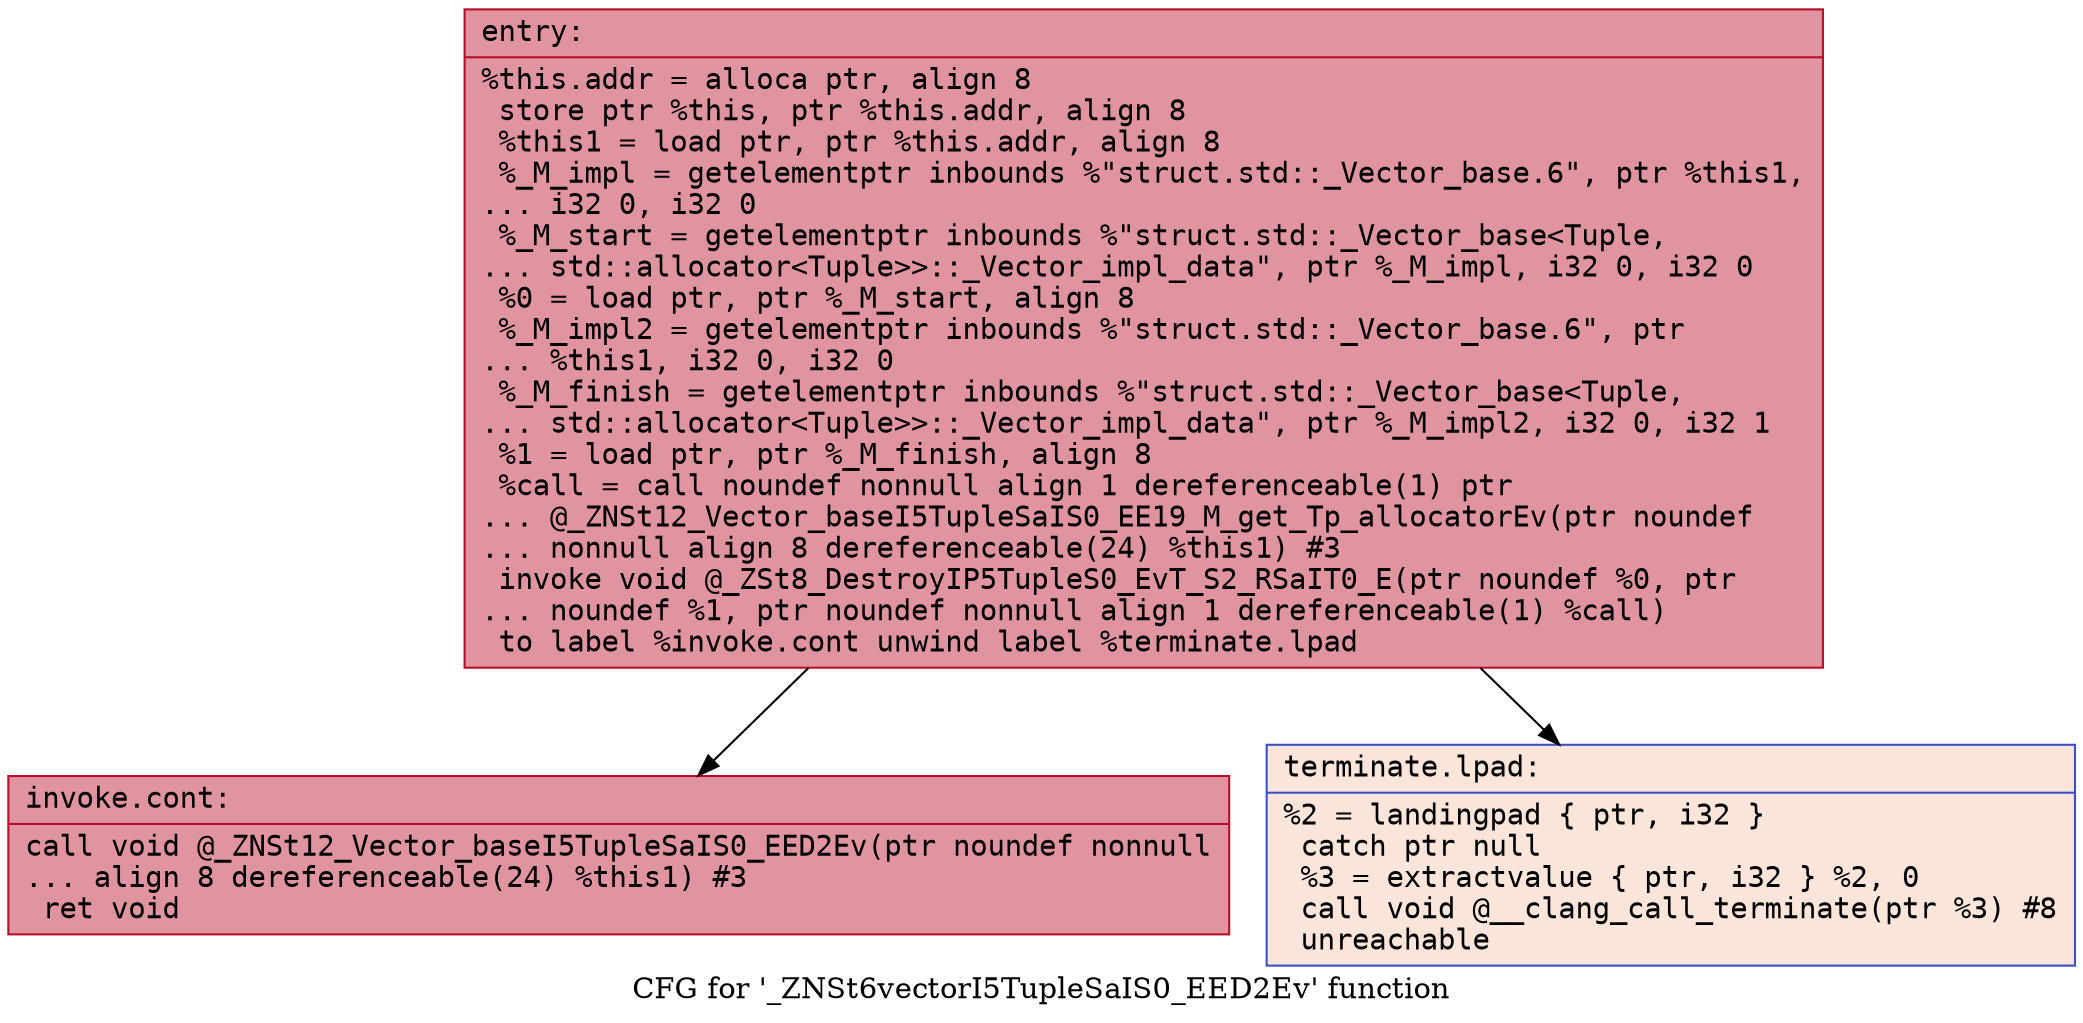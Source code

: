 digraph "CFG for '_ZNSt6vectorI5TupleSaIS0_EED2Ev' function" {
	label="CFG for '_ZNSt6vectorI5TupleSaIS0_EED2Ev' function";

	Node0x55c6063894b0 [shape=record,color="#b70d28ff", style=filled, fillcolor="#b70d2870" fontname="Courier",label="{entry:\l|  %this.addr = alloca ptr, align 8\l  store ptr %this, ptr %this.addr, align 8\l  %this1 = load ptr, ptr %this.addr, align 8\l  %_M_impl = getelementptr inbounds %\"struct.std::_Vector_base.6\", ptr %this1,\l... i32 0, i32 0\l  %_M_start = getelementptr inbounds %\"struct.std::_Vector_base\<Tuple,\l... std::allocator\<Tuple\>\>::_Vector_impl_data\", ptr %_M_impl, i32 0, i32 0\l  %0 = load ptr, ptr %_M_start, align 8\l  %_M_impl2 = getelementptr inbounds %\"struct.std::_Vector_base.6\", ptr\l... %this1, i32 0, i32 0\l  %_M_finish = getelementptr inbounds %\"struct.std::_Vector_base\<Tuple,\l... std::allocator\<Tuple\>\>::_Vector_impl_data\", ptr %_M_impl2, i32 0, i32 1\l  %1 = load ptr, ptr %_M_finish, align 8\l  %call = call noundef nonnull align 1 dereferenceable(1) ptr\l... @_ZNSt12_Vector_baseI5TupleSaIS0_EE19_M_get_Tp_allocatorEv(ptr noundef\l... nonnull align 8 dereferenceable(24) %this1) #3\l  invoke void @_ZSt8_DestroyIP5TupleS0_EvT_S2_RSaIT0_E(ptr noundef %0, ptr\l... noundef %1, ptr noundef nonnull align 1 dereferenceable(1) %call)\l          to label %invoke.cont unwind label %terminate.lpad\l}"];
	Node0x55c6063894b0 -> Node0x55c606389aa0[tooltip="entry -> invoke.cont\nProbability 100.00%" ];
	Node0x55c6063894b0 -> Node0x55c606389d50[tooltip="entry -> terminate.lpad\nProbability 0.00%" ];
	Node0x55c606389aa0 [shape=record,color="#b70d28ff", style=filled, fillcolor="#b70d2870" fontname="Courier",label="{invoke.cont:\l|  call void @_ZNSt12_Vector_baseI5TupleSaIS0_EED2Ev(ptr noundef nonnull\l... align 8 dereferenceable(24) %this1) #3\l  ret void\l}"];
	Node0x55c606389d50 [shape=record,color="#3d50c3ff", style=filled, fillcolor="#f4c5ad70" fontname="Courier",label="{terminate.lpad:\l|  %2 = landingpad \{ ptr, i32 \}\l          catch ptr null\l  %3 = extractvalue \{ ptr, i32 \} %2, 0\l  call void @__clang_call_terminate(ptr %3) #8\l  unreachable\l}"];
}
